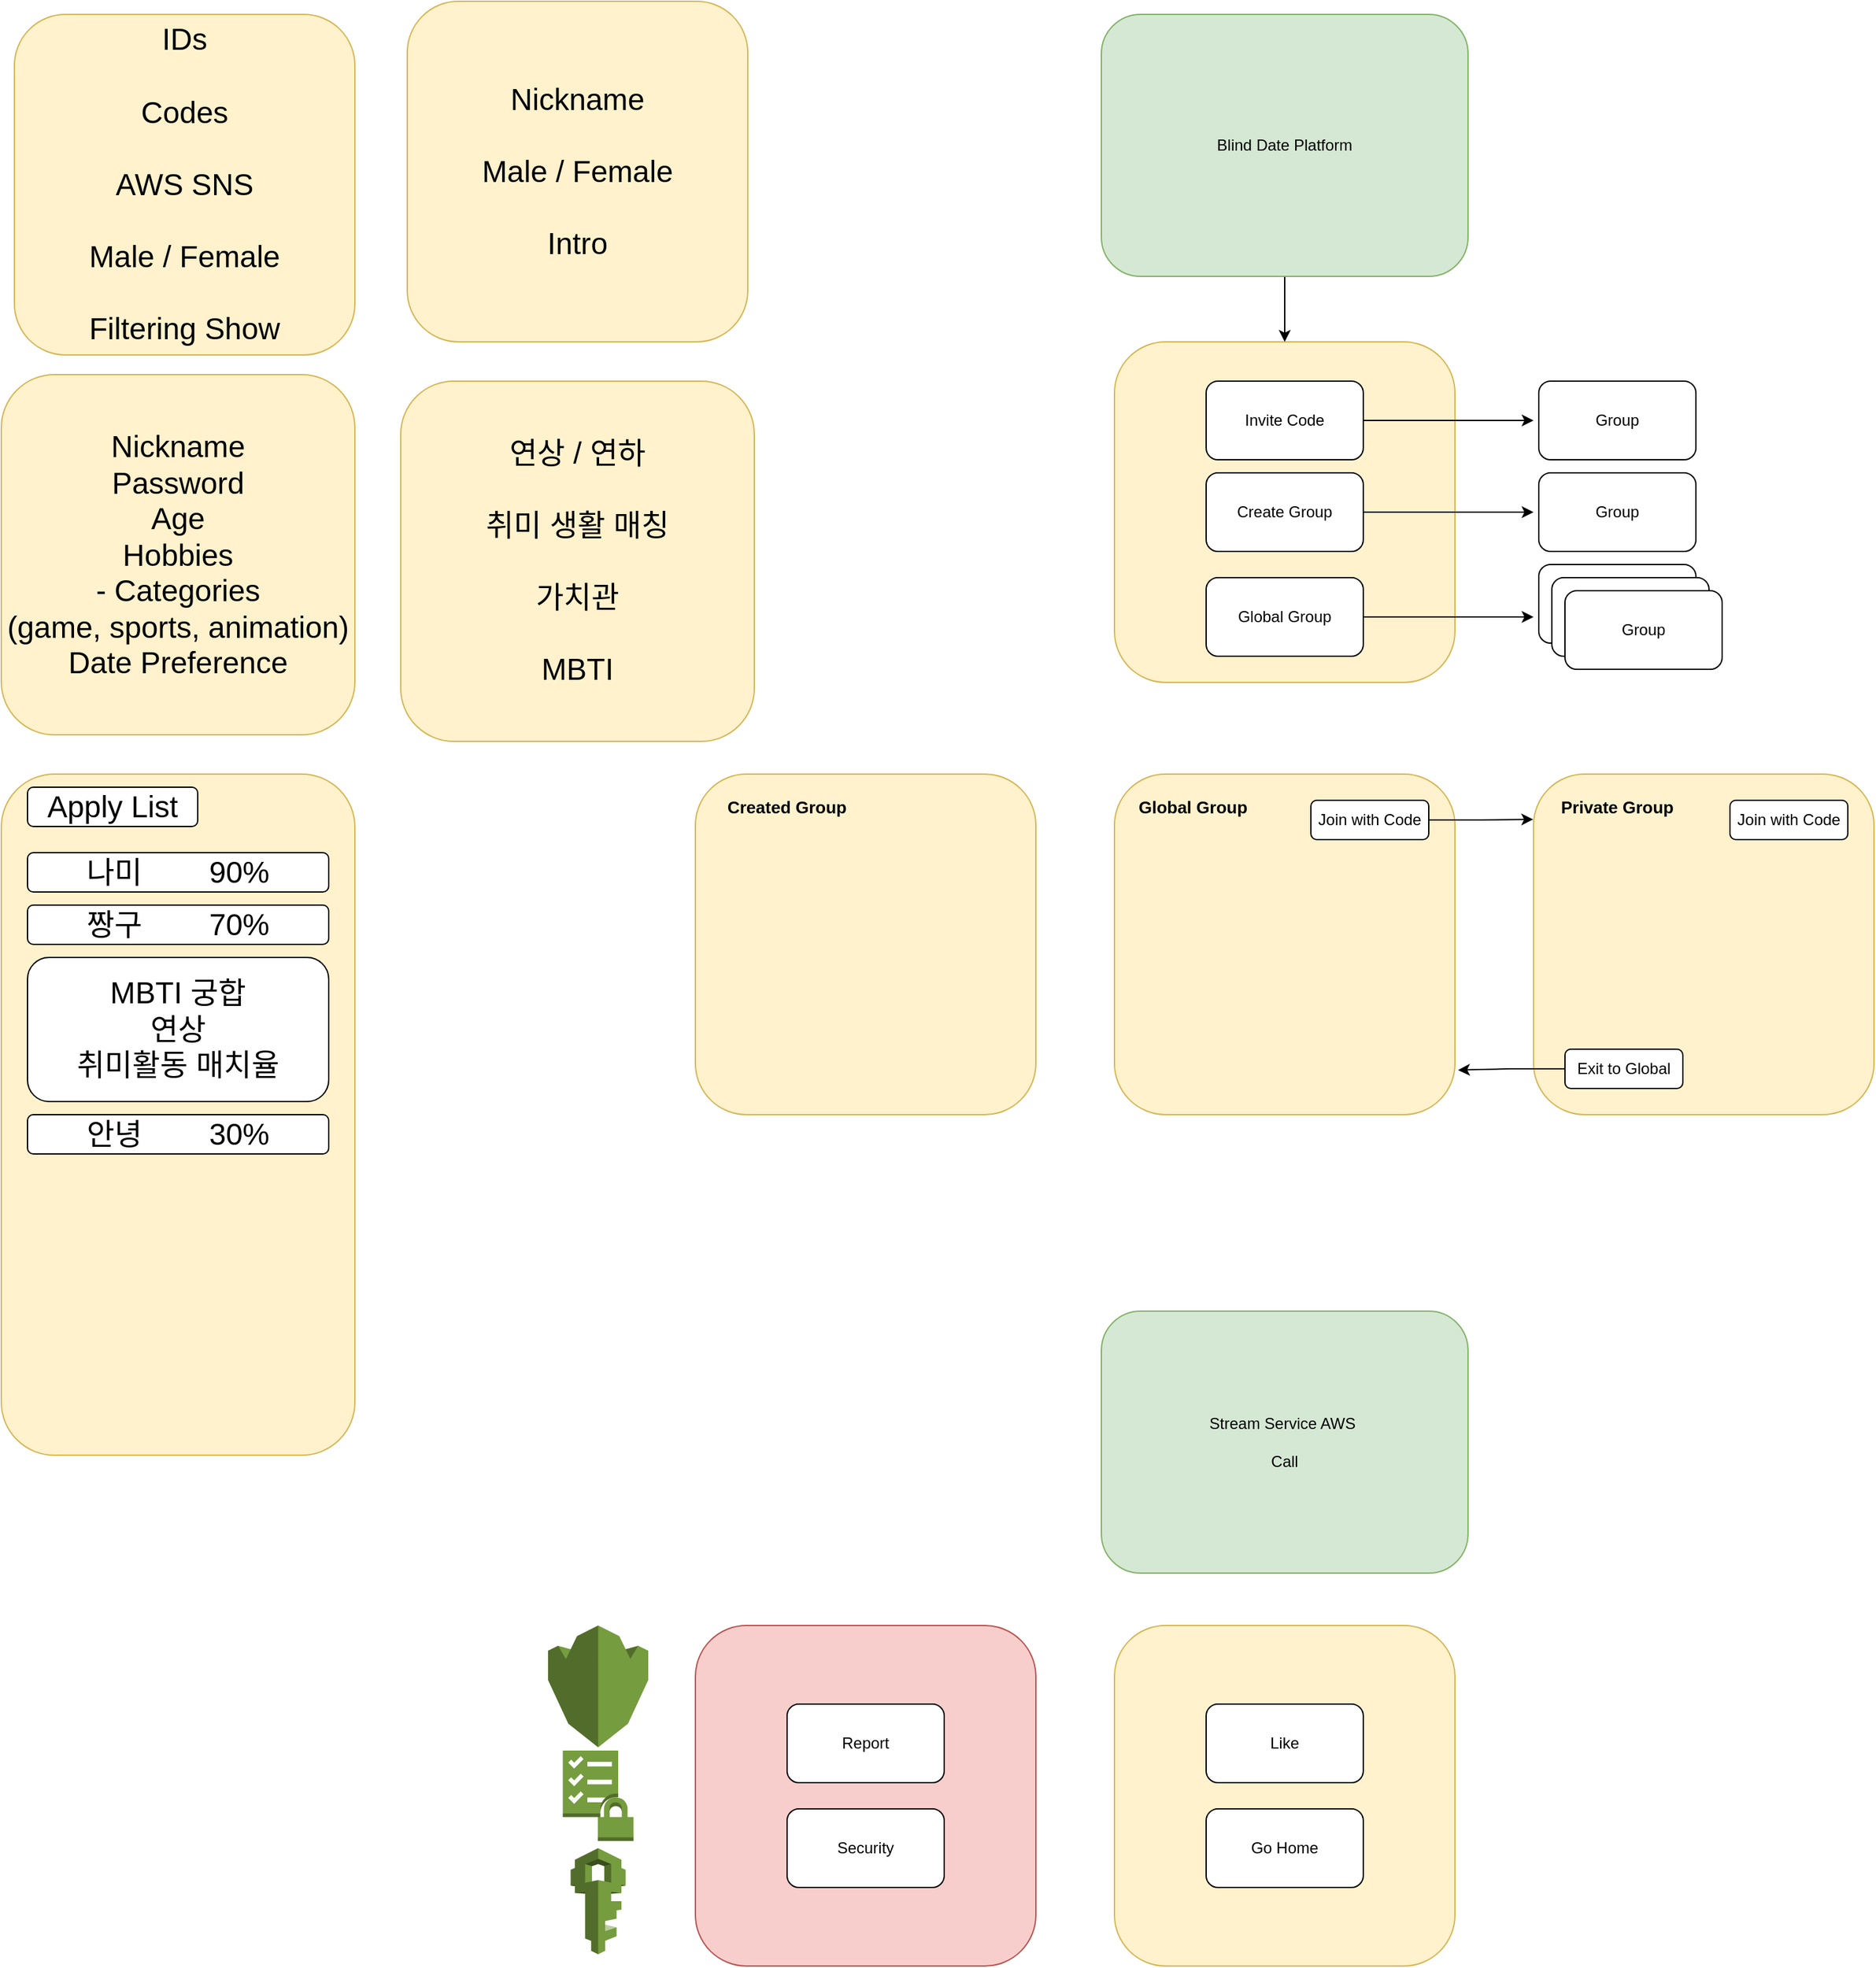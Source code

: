 <mxfile version="18.0.2" type="github">
  <diagram id="UWAthEfEnvusqKB0UQxu" name="Page-1">
    <mxGraphModel dx="2310" dy="781" grid="1" gridSize="10" guides="1" tooltips="1" connect="1" arrows="1" fold="1" page="1" pageScale="1" pageWidth="827" pageHeight="1169" math="0" shadow="0">
      <root>
        <mxCell id="0" />
        <mxCell id="1" parent="0" />
        <mxCell id="966YcsSU23yooCnuJUwa-8" value="" style="rounded=1;whiteSpace=wrap;html=1;fillColor=#fff2cc;strokeColor=#d6b656;" parent="1" vertex="1">
          <mxGeometry x="90" y="300" width="260" height="260" as="geometry" />
        </mxCell>
        <mxCell id="966YcsSU23yooCnuJUwa-1" value="Group" style="rounded=1;whiteSpace=wrap;html=1;" parent="1" vertex="1">
          <mxGeometry x="414" y="470" width="120" height="60" as="geometry" />
        </mxCell>
        <mxCell id="966YcsSU23yooCnuJUwa-9" style="edgeStyle=orthogonalEdgeStyle;rounded=0;orthogonalLoop=1;jettySize=auto;html=1;entryX=0.5;entryY=0;entryDx=0;entryDy=0;" parent="1" source="966YcsSU23yooCnuJUwa-3" target="966YcsSU23yooCnuJUwa-8" edge="1">
          <mxGeometry relative="1" as="geometry" />
        </mxCell>
        <mxCell id="966YcsSU23yooCnuJUwa-3" value="Blind Date Platform" style="rounded=1;whiteSpace=wrap;html=1;fillColor=#d5e8d4;strokeColor=#82b366;" parent="1" vertex="1">
          <mxGeometry x="80" y="50" width="280" height="200" as="geometry" />
        </mxCell>
        <mxCell id="966YcsSU23yooCnuJUwa-4" value="Group" style="rounded=1;whiteSpace=wrap;html=1;" parent="1" vertex="1">
          <mxGeometry x="424" y="480" width="120" height="60" as="geometry" />
        </mxCell>
        <mxCell id="966YcsSU23yooCnuJUwa-5" value="Group" style="rounded=1;whiteSpace=wrap;html=1;" parent="1" vertex="1">
          <mxGeometry x="434" y="490" width="120" height="60" as="geometry" />
        </mxCell>
        <mxCell id="966YcsSU23yooCnuJUwa-17" style="edgeStyle=orthogonalEdgeStyle;rounded=0;orthogonalLoop=1;jettySize=auto;html=1;" parent="1" source="966YcsSU23yooCnuJUwa-6" edge="1">
          <mxGeometry relative="1" as="geometry">
            <mxPoint x="410" y="360" as="targetPoint" />
          </mxGeometry>
        </mxCell>
        <mxCell id="966YcsSU23yooCnuJUwa-6" value="Invite Code" style="rounded=1;whiteSpace=wrap;html=1;" parent="1" vertex="1">
          <mxGeometry x="160" y="330" width="120" height="60" as="geometry" />
        </mxCell>
        <mxCell id="966YcsSU23yooCnuJUwa-13" style="edgeStyle=orthogonalEdgeStyle;rounded=0;orthogonalLoop=1;jettySize=auto;html=1;" parent="1" source="966YcsSU23yooCnuJUwa-7" edge="1">
          <mxGeometry relative="1" as="geometry">
            <mxPoint x="410" y="510" as="targetPoint" />
            <Array as="points" />
          </mxGeometry>
        </mxCell>
        <mxCell id="966YcsSU23yooCnuJUwa-7" value="Global Group" style="rounded=1;whiteSpace=wrap;html=1;" parent="1" vertex="1">
          <mxGeometry x="160" y="480" width="120" height="60" as="geometry" />
        </mxCell>
        <mxCell id="966YcsSU23yooCnuJUwa-11" value="Group" style="rounded=1;whiteSpace=wrap;html=1;" parent="1" vertex="1">
          <mxGeometry x="414" y="330" width="120" height="60" as="geometry" />
        </mxCell>
        <mxCell id="966YcsSU23yooCnuJUwa-16" style="edgeStyle=orthogonalEdgeStyle;rounded=0;orthogonalLoop=1;jettySize=auto;html=1;" parent="1" source="966YcsSU23yooCnuJUwa-14" edge="1">
          <mxGeometry relative="1" as="geometry">
            <mxPoint x="410" y="430" as="targetPoint" />
          </mxGeometry>
        </mxCell>
        <mxCell id="966YcsSU23yooCnuJUwa-14" value="Create Group" style="rounded=1;whiteSpace=wrap;html=1;" parent="1" vertex="1">
          <mxGeometry x="160" y="400" width="120" height="60" as="geometry" />
        </mxCell>
        <mxCell id="966YcsSU23yooCnuJUwa-15" value="Group" style="rounded=1;whiteSpace=wrap;html=1;" parent="1" vertex="1">
          <mxGeometry x="414" y="400" width="120" height="60" as="geometry" />
        </mxCell>
        <mxCell id="966YcsSU23yooCnuJUwa-18" value="" style="rounded=1;whiteSpace=wrap;html=1;fillColor=#fff2cc;strokeColor=#d6b656;" parent="1" vertex="1">
          <mxGeometry x="90" y="630" width="260" height="260" as="geometry" />
        </mxCell>
        <mxCell id="966YcsSU23yooCnuJUwa-19" value="Global Group" style="text;html=1;strokeColor=none;fillColor=none;align=center;verticalAlign=middle;whiteSpace=wrap;rounded=0;fontSize=13;fontStyle=1" parent="1" vertex="1">
          <mxGeometry x="100" y="640" width="100" height="30" as="geometry" />
        </mxCell>
        <mxCell id="966YcsSU23yooCnuJUwa-20" value="" style="rounded=1;whiteSpace=wrap;html=1;fillColor=#fff2cc;strokeColor=#d6b656;" parent="1" vertex="1">
          <mxGeometry x="410" y="630" width="260" height="260" as="geometry" />
        </mxCell>
        <mxCell id="966YcsSU23yooCnuJUwa-26" style="edgeStyle=orthogonalEdgeStyle;rounded=0;orthogonalLoop=1;jettySize=auto;html=1;entryX=-0.001;entryY=0.133;entryDx=0;entryDy=0;entryPerimeter=0;fontSize=13;" parent="1" source="966YcsSU23yooCnuJUwa-21" target="966YcsSU23yooCnuJUwa-20" edge="1">
          <mxGeometry relative="1" as="geometry" />
        </mxCell>
        <mxCell id="966YcsSU23yooCnuJUwa-21" value="Join with Code" style="rounded=1;whiteSpace=wrap;html=1;" parent="1" vertex="1">
          <mxGeometry x="240" y="650" width="90" height="30" as="geometry" />
        </mxCell>
        <mxCell id="966YcsSU23yooCnuJUwa-22" value="Private Group" style="text;html=1;strokeColor=none;fillColor=none;align=center;verticalAlign=middle;whiteSpace=wrap;rounded=0;fontSize=13;fontStyle=1" parent="1" vertex="1">
          <mxGeometry x="424" y="640" width="100" height="30" as="geometry" />
        </mxCell>
        <mxCell id="966YcsSU23yooCnuJUwa-23" value="Join with Code" style="rounded=1;whiteSpace=wrap;html=1;" parent="1" vertex="1">
          <mxGeometry x="560" y="650" width="90" height="30" as="geometry" />
        </mxCell>
        <mxCell id="966YcsSU23yooCnuJUwa-25" style="edgeStyle=orthogonalEdgeStyle;rounded=0;orthogonalLoop=1;jettySize=auto;html=1;entryX=1.009;entryY=0.869;entryDx=0;entryDy=0;entryPerimeter=0;fontSize=13;" parent="1" source="966YcsSU23yooCnuJUwa-24" target="966YcsSU23yooCnuJUwa-18" edge="1">
          <mxGeometry relative="1" as="geometry" />
        </mxCell>
        <mxCell id="966YcsSU23yooCnuJUwa-24" value="Exit to Global" style="rounded=1;whiteSpace=wrap;html=1;" parent="1" vertex="1">
          <mxGeometry x="434" y="840" width="90" height="30" as="geometry" />
        </mxCell>
        <mxCell id="966YcsSU23yooCnuJUwa-27" value="" style="rounded=1;whiteSpace=wrap;html=1;fillColor=#fff2cc;strokeColor=#d6b656;" parent="1" vertex="1">
          <mxGeometry x="-230" y="630" width="260" height="260" as="geometry" />
        </mxCell>
        <mxCell id="966YcsSU23yooCnuJUwa-28" value="Created Group" style="text;html=1;strokeColor=none;fillColor=none;align=center;verticalAlign=middle;whiteSpace=wrap;rounded=0;fontSize=13;fontStyle=1" parent="1" vertex="1">
          <mxGeometry x="-210" y="640" width="100" height="30" as="geometry" />
        </mxCell>
        <mxCell id="uqh4ohvTvn3v8WirCAKk-1" value="" style="rounded=1;whiteSpace=wrap;html=1;fillColor=#fff2cc;strokeColor=#d6b656;" vertex="1" parent="1">
          <mxGeometry x="90" y="1280" width="260" height="260" as="geometry" />
        </mxCell>
        <mxCell id="uqh4ohvTvn3v8WirCAKk-2" value="Stream Service AWS&amp;nbsp;&lt;br&gt;&lt;br&gt;Call" style="rounded=1;whiteSpace=wrap;html=1;fillColor=#d5e8d4;strokeColor=#82b366;" vertex="1" parent="1">
          <mxGeometry x="80" y="1040" width="280" height="200" as="geometry" />
        </mxCell>
        <mxCell id="uqh4ohvTvn3v8WirCAKk-3" value="Like" style="rounded=1;whiteSpace=wrap;html=1;" vertex="1" parent="1">
          <mxGeometry x="160" y="1340" width="120" height="60" as="geometry" />
        </mxCell>
        <mxCell id="uqh4ohvTvn3v8WirCAKk-4" value="Go Home" style="rounded=1;whiteSpace=wrap;html=1;" vertex="1" parent="1">
          <mxGeometry x="160" y="1420" width="120" height="60" as="geometry" />
        </mxCell>
        <mxCell id="uqh4ohvTvn3v8WirCAKk-5" value="" style="rounded=1;whiteSpace=wrap;html=1;fillColor=#f8cecc;strokeColor=#b85450;" vertex="1" parent="1">
          <mxGeometry x="-230" y="1280" width="260" height="260" as="geometry" />
        </mxCell>
        <mxCell id="uqh4ohvTvn3v8WirCAKk-6" value="Report" style="rounded=1;whiteSpace=wrap;html=1;" vertex="1" parent="1">
          <mxGeometry x="-160" y="1340" width="120" height="60" as="geometry" />
        </mxCell>
        <mxCell id="uqh4ohvTvn3v8WirCAKk-7" value="Security" style="rounded=1;whiteSpace=wrap;html=1;" vertex="1" parent="1">
          <mxGeometry x="-160" y="1420" width="120" height="60" as="geometry" />
        </mxCell>
        <mxCell id="uqh4ohvTvn3v8WirCAKk-8" value="" style="outlineConnect=0;dashed=0;verticalLabelPosition=bottom;verticalAlign=top;align=center;html=1;shape=mxgraph.aws3.checklist_security;fillColor=#759C3E;gradientColor=none;" vertex="1" parent="1">
          <mxGeometry x="-331.25" y="1375.5" width="54" height="69" as="geometry" />
        </mxCell>
        <mxCell id="uqh4ohvTvn3v8WirCAKk-9" value="" style="outlineConnect=0;dashed=0;verticalLabelPosition=bottom;verticalAlign=top;align=center;html=1;shape=mxgraph.aws3.iam;fillColor=#759C3E;gradientColor=none;" vertex="1" parent="1">
          <mxGeometry x="-325.25" y="1450" width="42" height="81" as="geometry" />
        </mxCell>
        <mxCell id="uqh4ohvTvn3v8WirCAKk-10" value="" style="outlineConnect=0;dashed=0;verticalLabelPosition=bottom;verticalAlign=top;align=center;html=1;shape=mxgraph.aws3.kms;fillColor=#759C3E;gradientColor=none;" vertex="1" parent="1">
          <mxGeometry x="-342.5" y="1280" width="76.5" height="93" as="geometry" />
        </mxCell>
        <mxCell id="uqh4ohvTvn3v8WirCAKk-11" value="IDs&lt;br style=&quot;font-size: 23px;&quot;&gt;&lt;br style=&quot;font-size: 23px;&quot;&gt;Codes&lt;br style=&quot;font-size: 23px;&quot;&gt;&lt;br&gt;AWS SNS&lt;br&gt;&lt;br&gt;Male / Female&lt;br&gt;&lt;br&gt;Filtering Show" style="rounded=1;whiteSpace=wrap;html=1;fillColor=#fff2cc;strokeColor=#d6b656;fontSize=23;" vertex="1" parent="1">
          <mxGeometry x="-750" y="50" width="260" height="260" as="geometry" />
        </mxCell>
        <mxCell id="uqh4ohvTvn3v8WirCAKk-12" value="Nickname&lt;br&gt;&lt;br&gt;Male / Female&lt;br&gt;&lt;br&gt;Intro" style="rounded=1;whiteSpace=wrap;html=1;fillColor=#fff2cc;strokeColor=#d6b656;fontSize=23;" vertex="1" parent="1">
          <mxGeometry x="-450" y="40" width="260" height="260" as="geometry" />
        </mxCell>
        <mxCell id="uqh4ohvTvn3v8WirCAKk-13" value="Nickname&lt;br&gt;Password&lt;br&gt;Age&lt;br&gt;Hobbies&lt;br&gt;- Categories&lt;br&gt;(game, sports, animation)&lt;br&gt;Date Preference&lt;br&gt;" style="rounded=1;whiteSpace=wrap;html=1;fillColor=#fff2cc;strokeColor=#d6b656;fontSize=23;" vertex="1" parent="1">
          <mxGeometry x="-760" y="325" width="270" height="275" as="geometry" />
        </mxCell>
        <mxCell id="uqh4ohvTvn3v8WirCAKk-14" value="연상 / 연하&lt;br&gt;&lt;br&gt;취미 생활 매칭&lt;br&gt;&lt;br&gt;가치관&lt;br&gt;&lt;br&gt;MBTI" style="rounded=1;whiteSpace=wrap;html=1;fillColor=#fff2cc;strokeColor=#d6b656;fontSize=23;" vertex="1" parent="1">
          <mxGeometry x="-455" y="330" width="270" height="275" as="geometry" />
        </mxCell>
        <mxCell id="uqh4ohvTvn3v8WirCAKk-15" value="" style="rounded=1;whiteSpace=wrap;html=1;fillColor=#fff2cc;strokeColor=#d6b656;fontSize=23;" vertex="1" parent="1">
          <mxGeometry x="-760" y="630" width="270" height="520" as="geometry" />
        </mxCell>
        <mxCell id="uqh4ohvTvn3v8WirCAKk-17" value="Apply List" style="rounded=1;whiteSpace=wrap;html=1;fontSize=23;" vertex="1" parent="1">
          <mxGeometry x="-740" y="640" width="130" height="30" as="geometry" />
        </mxCell>
        <mxCell id="uqh4ohvTvn3v8WirCAKk-18" value="나미&amp;nbsp; &amp;nbsp; &amp;nbsp; &amp;nbsp; 90%" style="rounded=1;whiteSpace=wrap;html=1;fontSize=23;" vertex="1" parent="1">
          <mxGeometry x="-740" y="690" width="230" height="30" as="geometry" />
        </mxCell>
        <mxCell id="uqh4ohvTvn3v8WirCAKk-19" value="짱구&amp;nbsp; &amp;nbsp; &amp;nbsp; &amp;nbsp; 70%" style="rounded=1;whiteSpace=wrap;html=1;fontSize=23;" vertex="1" parent="1">
          <mxGeometry x="-740" y="730" width="230" height="30" as="geometry" />
        </mxCell>
        <mxCell id="uqh4ohvTvn3v8WirCAKk-20" value="MBTI 궁합&lt;br&gt;연상&lt;br&gt;취미활동 매치율" style="rounded=1;whiteSpace=wrap;html=1;fontSize=23;" vertex="1" parent="1">
          <mxGeometry x="-740" y="770" width="230" height="110" as="geometry" />
        </mxCell>
        <mxCell id="uqh4ohvTvn3v8WirCAKk-21" value="안녕&amp;nbsp; &amp;nbsp; &amp;nbsp; &amp;nbsp; 30%" style="rounded=1;whiteSpace=wrap;html=1;fontSize=23;" vertex="1" parent="1">
          <mxGeometry x="-740" y="890" width="230" height="30" as="geometry" />
        </mxCell>
      </root>
    </mxGraphModel>
  </diagram>
</mxfile>

